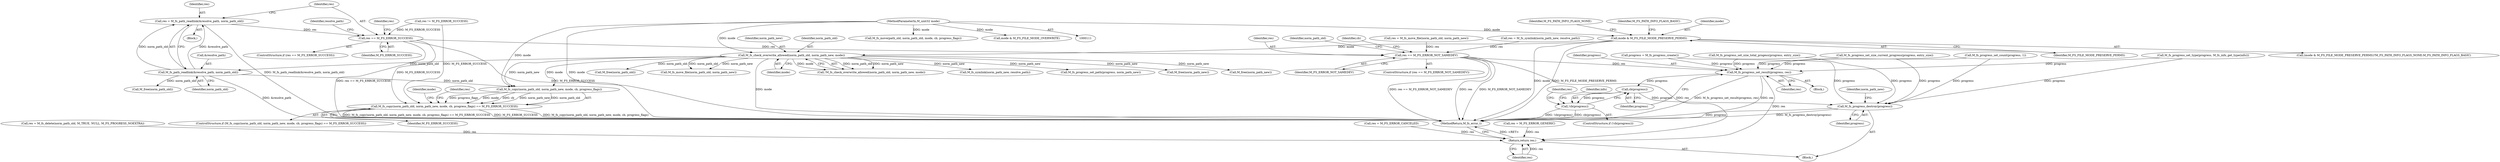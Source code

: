 digraph "0_mstdlib_db124b8f607dd0a40a9aef2d4d468fad433522a7_3@API" {
"1000302" [label="(Call,res = M_fs_path_readlink(&resolve_path, norm_path_old))"];
"1000304" [label="(Call,M_fs_path_readlink(&resolve_path, norm_path_old))"];
"1000236" [label="(Call,M_fs_check_overwrite_allowed(norm_path_old, norm_path_new, mode))"];
"1000216" [label="(Call,mode & M_FS_FILE_MODE_PRESERVE_PERMS)"];
"1000114" [label="(MethodParameterIn,M_uint32 mode)"];
"1000309" [label="(Call,res == M_FS_ERROR_SUCCESS)"];
"1000328" [label="(Call,res == M_FS_ERROR_NOT_SAMEDEV)"];
"1000370" [label="(Call,M_fs_progress_set_result(progress, res))"];
"1000375" [label="(Call,cb(progress))"];
"1000374" [label="(Call,!cb(progress))"];
"1000383" [label="(Call,M_fs_progress_destroy(progress))"];
"1000389" [label="(Return,return res;)"];
"1000333" [label="(Call,M_fs_copy(norm_path_old, norm_path_new, mode, cb, progress_flags) == M_FS_ERROR_SUCCESS)"];
"1000379" [label="(Identifier,res)"];
"1000383" [label="(Call,M_fs_progress_destroy(progress))"];
"1000301" [label="(Block,)"];
"1000206" [label="(Call,progress = M_fs_progress_create())"];
"1000322" [label="(Call,res = M_fs_move_file(norm_path_old, norm_path_new))"];
"1000342" [label="(Call,res = M_fs_delete(norm_path_old, M_TRUE, NULL, M_FS_PROGRESS_NOEXTRA))"];
"1000236" [label="(Call,M_fs_check_overwrite_allowed(norm_path_old, norm_path_new, mode))"];
"1000330" [label="(Identifier,M_FS_ERROR_NOT_SAMEDEV)"];
"1000340" [label="(Identifier,M_FS_ERROR_SUCCESS)"];
"1000354" [label="(Identifier,mode)"];
"1000343" [label="(Identifier,res)"];
"1000313" [label="(Call,res = M_fs_symlink(norm_path_new, resolve_path))"];
"1000216" [label="(Call,mode & M_FS_FILE_MODE_PRESERVE_PERMS)"];
"1000382" [label="(Identifier,info)"];
"1000282" [label="(Call,M_fs_progress_set_size_current_progress(progress, entry_size))"];
"1000329" [label="(Identifier,res)"];
"1000305" [label="(Call,&resolve_path)"];
"1000114" [label="(MethodParameterIn,M_uint32 mode)"];
"1000239" [label="(Identifier,mode)"];
"1000319" [label="(Identifier,resolve_path)"];
"1000372" [label="(Identifier,res)"];
"1000373" [label="(ControlStructure,if (!cb(progress)))"];
"1000335" [label="(Identifier,norm_path_old)"];
"1000177" [label="(Call,M_fs_move(path_old, norm_path_old, mode, cb, progress_flags))"];
"1000218" [label="(Identifier,M_FS_FILE_MODE_PRESERVE_PERMS)"];
"1000310" [label="(Identifier,res)"];
"1000245" [label="(Call,M_free(norm_path_old))"];
"1000324" [label="(Call,M_fs_move_file(norm_path_old, norm_path_new))"];
"1000303" [label="(Identifier,res)"];
"1000314" [label="(Identifier,res)"];
"1000375" [label="(Call,cb(progress))"];
"1000235" [label="(Call,!M_fs_check_overwrite_allowed(norm_path_old, norm_path_new, mode))"];
"1000219" [label="(Identifier,M_FS_PATH_INFO_FLAGS_NONE)"];
"1000371" [label="(Identifier,progress)"];
"1000334" [label="(Call,M_fs_copy(norm_path_old, norm_path_new, mode, cb, progress_flags))"];
"1000238" [label="(Identifier,norm_path_new)"];
"1000215" [label="(Call,(mode & M_FS_FILE_MODE_PRESERVE_PERMS)?M_FS_PATH_INFO_FLAGS_NONE:M_FS_PATH_INFO_FLAGS_BASIC)"];
"1000220" [label="(Identifier,M_FS_PATH_INFO_FLAGS_BASIC)"];
"1000308" [label="(ControlStructure,if (res == M_FS_ERROR_SUCCESS))"];
"1000259" [label="(Call,M_fs_progress_set_type(progress, M_fs_info_get_type(info)))"];
"1000271" [label="(Call,M_fs_progress_set_size_total_progess(progress, entry_size))"];
"1000304" [label="(Call,M_fs_path_readlink(&resolve_path, norm_path_old))"];
"1000378" [label="(Call,res = M_FS_ERROR_CANCELED)"];
"1000376" [label="(Identifier,progress)"];
"1000386" [label="(Identifier,norm_path_new)"];
"1000391" [label="(MethodReturn,M_fs_error_t)"];
"1000353" [label="(Call,mode & M_FS_FILE_MODE_OVERWRITE)"];
"1000390" [label="(Identifier,res)"];
"1000307" [label="(Identifier,norm_path_old)"];
"1000369" [label="(Block,)"];
"1000237" [label="(Identifier,norm_path_old)"];
"1000311" [label="(Identifier,M_FS_ERROR_SUCCESS)"];
"1000315" [label="(Call,M_fs_symlink(norm_path_new, resolve_path))"];
"1000370" [label="(Call,M_fs_progress_set_result(progress, res))"];
"1000256" [label="(Call,M_fs_progress_set_path(progress, norm_path_new))"];
"1000117" [label="(Block,)"];
"1000384" [label="(Identifier,progress)"];
"1000362" [label="(Call,res = M_FS_ERROR_GENERIC)"];
"1000217" [label="(Identifier,mode)"];
"1000374" [label="(Call,!cb(progress))"];
"1000302" [label="(Call,res = M_fs_path_readlink(&resolve_path, norm_path_old))"];
"1000368" [label="(Identifier,cb)"];
"1000387" [label="(Call,M_free(norm_path_old))"];
"1000243" [label="(Call,M_free(norm_path_new))"];
"1000328" [label="(Call,res == M_FS_ERROR_NOT_SAMEDEV)"];
"1000385" [label="(Call,M_free(norm_path_new))"];
"1000309" [label="(Call,res == M_FS_ERROR_SUCCESS)"];
"1000327" [label="(ControlStructure,if (res == M_FS_ERROR_NOT_SAMEDEV))"];
"1000389" [label="(Return,return res;)"];
"1000293" [label="(Call,M_fs_progress_set_count(progress, 1))"];
"1000332" [label="(ControlStructure,if (M_fs_copy(norm_path_old, norm_path_new, mode, cb, progress_flags) == M_FS_ERROR_SUCCESS))"];
"1000222" [label="(Call,res != M_FS_ERROR_SUCCESS)"];
"1000333" [label="(Call,M_fs_copy(norm_path_old, norm_path_new, mode, cb, progress_flags) == M_FS_ERROR_SUCCESS)"];
"1000302" -> "1000301"  [label="AST: "];
"1000302" -> "1000304"  [label="CFG: "];
"1000303" -> "1000302"  [label="AST: "];
"1000304" -> "1000302"  [label="AST: "];
"1000310" -> "1000302"  [label="CFG: "];
"1000302" -> "1000391"  [label="DDG: M_fs_path_readlink(&resolve_path, norm_path_old)"];
"1000304" -> "1000302"  [label="DDG: &resolve_path"];
"1000304" -> "1000302"  [label="DDG: norm_path_old"];
"1000302" -> "1000309"  [label="DDG: res"];
"1000304" -> "1000307"  [label="CFG: "];
"1000305" -> "1000304"  [label="AST: "];
"1000307" -> "1000304"  [label="AST: "];
"1000304" -> "1000391"  [label="DDG: &resolve_path"];
"1000236" -> "1000304"  [label="DDG: norm_path_old"];
"1000304" -> "1000334"  [label="DDG: norm_path_old"];
"1000304" -> "1000387"  [label="DDG: norm_path_old"];
"1000236" -> "1000235"  [label="AST: "];
"1000236" -> "1000239"  [label="CFG: "];
"1000237" -> "1000236"  [label="AST: "];
"1000238" -> "1000236"  [label="AST: "];
"1000239" -> "1000236"  [label="AST: "];
"1000235" -> "1000236"  [label="CFG: "];
"1000236" -> "1000391"  [label="DDG: mode"];
"1000236" -> "1000235"  [label="DDG: norm_path_old"];
"1000236" -> "1000235"  [label="DDG: norm_path_new"];
"1000236" -> "1000235"  [label="DDG: mode"];
"1000216" -> "1000236"  [label="DDG: mode"];
"1000114" -> "1000236"  [label="DDG: mode"];
"1000236" -> "1000243"  [label="DDG: norm_path_new"];
"1000236" -> "1000245"  [label="DDG: norm_path_old"];
"1000236" -> "1000256"  [label="DDG: norm_path_new"];
"1000236" -> "1000315"  [label="DDG: norm_path_new"];
"1000236" -> "1000324"  [label="DDG: norm_path_old"];
"1000236" -> "1000324"  [label="DDG: norm_path_new"];
"1000236" -> "1000334"  [label="DDG: norm_path_new"];
"1000236" -> "1000334"  [label="DDG: mode"];
"1000236" -> "1000385"  [label="DDG: norm_path_new"];
"1000216" -> "1000215"  [label="AST: "];
"1000216" -> "1000218"  [label="CFG: "];
"1000217" -> "1000216"  [label="AST: "];
"1000218" -> "1000216"  [label="AST: "];
"1000219" -> "1000216"  [label="CFG: "];
"1000220" -> "1000216"  [label="CFG: "];
"1000216" -> "1000391"  [label="DDG: mode"];
"1000216" -> "1000391"  [label="DDG: M_FS_FILE_MODE_PRESERVE_PERMS"];
"1000114" -> "1000216"  [label="DDG: mode"];
"1000114" -> "1000111"  [label="AST: "];
"1000114" -> "1000391"  [label="DDG: mode"];
"1000114" -> "1000177"  [label="DDG: mode"];
"1000114" -> "1000334"  [label="DDG: mode"];
"1000114" -> "1000353"  [label="DDG: mode"];
"1000309" -> "1000308"  [label="AST: "];
"1000309" -> "1000311"  [label="CFG: "];
"1000310" -> "1000309"  [label="AST: "];
"1000311" -> "1000309"  [label="AST: "];
"1000314" -> "1000309"  [label="CFG: "];
"1000319" -> "1000309"  [label="CFG: "];
"1000309" -> "1000391"  [label="DDG: res == M_FS_ERROR_SUCCESS"];
"1000309" -> "1000391"  [label="DDG: M_FS_ERROR_SUCCESS"];
"1000222" -> "1000309"  [label="DDG: M_FS_ERROR_SUCCESS"];
"1000309" -> "1000328"  [label="DDG: res"];
"1000309" -> "1000333"  [label="DDG: M_FS_ERROR_SUCCESS"];
"1000328" -> "1000327"  [label="AST: "];
"1000328" -> "1000330"  [label="CFG: "];
"1000329" -> "1000328"  [label="AST: "];
"1000330" -> "1000328"  [label="AST: "];
"1000335" -> "1000328"  [label="CFG: "];
"1000368" -> "1000328"  [label="CFG: "];
"1000328" -> "1000391"  [label="DDG: res == M_FS_ERROR_NOT_SAMEDEV"];
"1000328" -> "1000391"  [label="DDG: res"];
"1000328" -> "1000391"  [label="DDG: M_FS_ERROR_NOT_SAMEDEV"];
"1000322" -> "1000328"  [label="DDG: res"];
"1000313" -> "1000328"  [label="DDG: res"];
"1000328" -> "1000370"  [label="DDG: res"];
"1000328" -> "1000389"  [label="DDG: res"];
"1000370" -> "1000369"  [label="AST: "];
"1000370" -> "1000372"  [label="CFG: "];
"1000371" -> "1000370"  [label="AST: "];
"1000372" -> "1000370"  [label="AST: "];
"1000376" -> "1000370"  [label="CFG: "];
"1000370" -> "1000391"  [label="DDG: M_fs_progress_set_result(progress, res)"];
"1000370" -> "1000391"  [label="DDG: res"];
"1000259" -> "1000370"  [label="DDG: progress"];
"1000293" -> "1000370"  [label="DDG: progress"];
"1000206" -> "1000370"  [label="DDG: progress"];
"1000271" -> "1000370"  [label="DDG: progress"];
"1000282" -> "1000370"  [label="DDG: progress"];
"1000370" -> "1000375"  [label="DDG: progress"];
"1000370" -> "1000389"  [label="DDG: res"];
"1000375" -> "1000374"  [label="AST: "];
"1000375" -> "1000376"  [label="CFG: "];
"1000376" -> "1000375"  [label="AST: "];
"1000374" -> "1000375"  [label="CFG: "];
"1000375" -> "1000374"  [label="DDG: progress"];
"1000375" -> "1000383"  [label="DDG: progress"];
"1000374" -> "1000373"  [label="AST: "];
"1000379" -> "1000374"  [label="CFG: "];
"1000382" -> "1000374"  [label="CFG: "];
"1000374" -> "1000391"  [label="DDG: cb(progress)"];
"1000374" -> "1000391"  [label="DDG: !cb(progress)"];
"1000383" -> "1000117"  [label="AST: "];
"1000383" -> "1000384"  [label="CFG: "];
"1000384" -> "1000383"  [label="AST: "];
"1000386" -> "1000383"  [label="CFG: "];
"1000383" -> "1000391"  [label="DDG: M_fs_progress_destroy(progress)"];
"1000383" -> "1000391"  [label="DDG: progress"];
"1000259" -> "1000383"  [label="DDG: progress"];
"1000293" -> "1000383"  [label="DDG: progress"];
"1000206" -> "1000383"  [label="DDG: progress"];
"1000271" -> "1000383"  [label="DDG: progress"];
"1000282" -> "1000383"  [label="DDG: progress"];
"1000389" -> "1000117"  [label="AST: "];
"1000389" -> "1000390"  [label="CFG: "];
"1000390" -> "1000389"  [label="AST: "];
"1000391" -> "1000389"  [label="CFG: "];
"1000389" -> "1000391"  [label="DDG: <RET>"];
"1000390" -> "1000389"  [label="DDG: res"];
"1000342" -> "1000389"  [label="DDG: res"];
"1000378" -> "1000389"  [label="DDG: res"];
"1000362" -> "1000389"  [label="DDG: res"];
"1000333" -> "1000332"  [label="AST: "];
"1000333" -> "1000340"  [label="CFG: "];
"1000334" -> "1000333"  [label="AST: "];
"1000340" -> "1000333"  [label="AST: "];
"1000343" -> "1000333"  [label="CFG: "];
"1000354" -> "1000333"  [label="CFG: "];
"1000333" -> "1000391"  [label="DDG: M_fs_copy(norm_path_old, norm_path_new, mode, cb, progress_flags)"];
"1000333" -> "1000391"  [label="DDG: M_fs_copy(norm_path_old, norm_path_new, mode, cb, progress_flags) == M_FS_ERROR_SUCCESS"];
"1000333" -> "1000391"  [label="DDG: M_FS_ERROR_SUCCESS"];
"1000334" -> "1000333"  [label="DDG: progress_flags"];
"1000334" -> "1000333"  [label="DDG: mode"];
"1000334" -> "1000333"  [label="DDG: norm_path_new"];
"1000334" -> "1000333"  [label="DDG: cb"];
"1000334" -> "1000333"  [label="DDG: norm_path_old"];
"1000222" -> "1000333"  [label="DDG: M_FS_ERROR_SUCCESS"];
}
